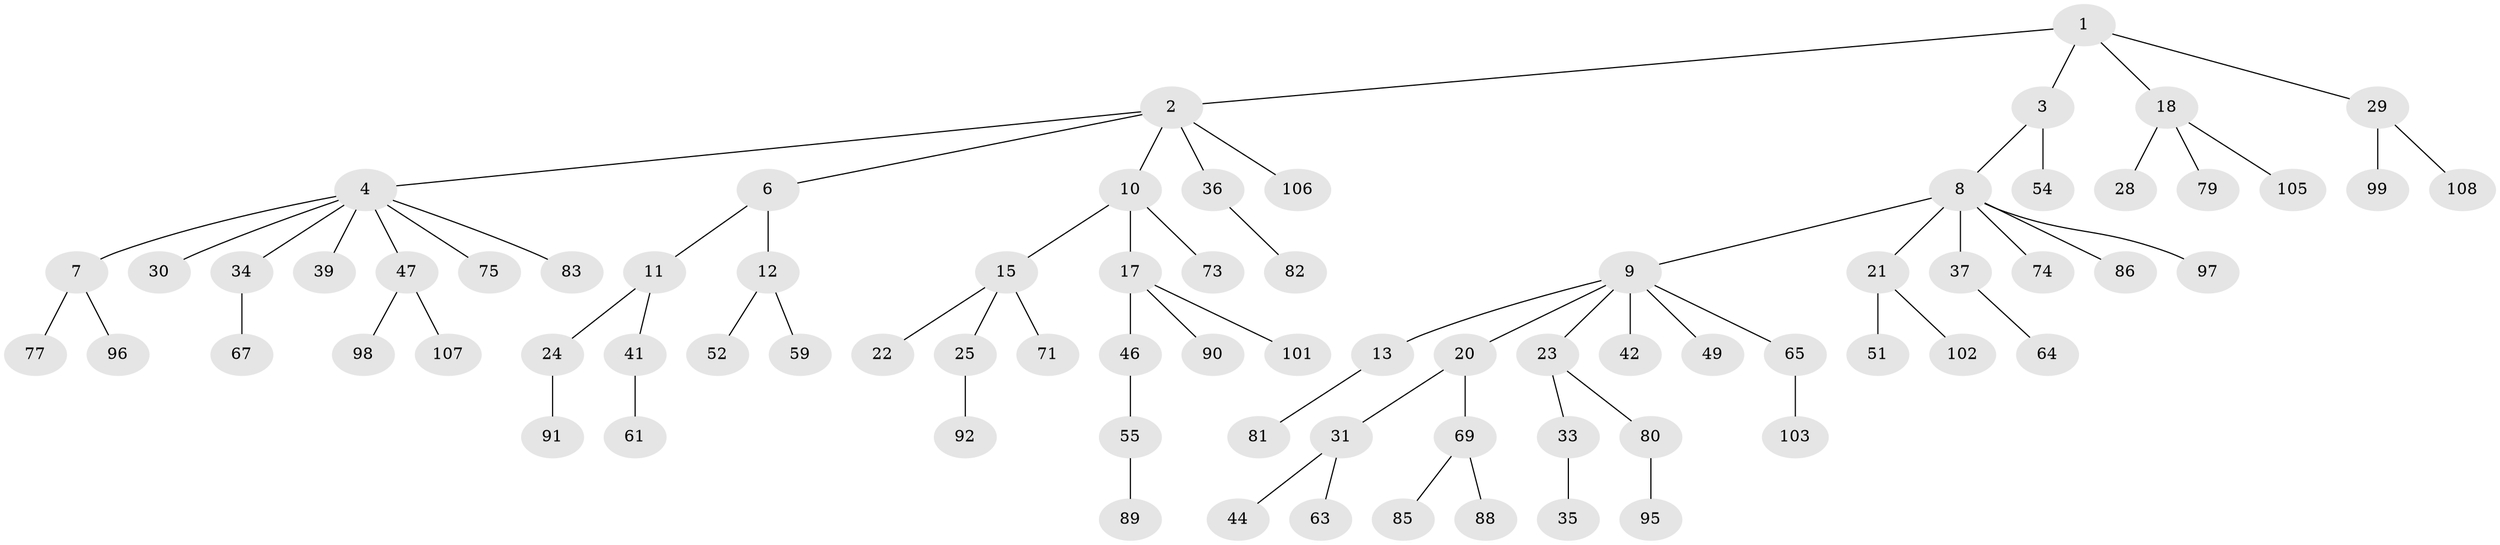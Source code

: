 // original degree distribution, {4: 0.08256880733944955, 6: 0.03669724770642202, 3: 0.12844036697247707, 5: 0.009174311926605505, 2: 0.25688073394495414, 1: 0.48623853211009177}
// Generated by graph-tools (version 1.1) at 2025/42/03/06/25 10:42:02]
// undirected, 77 vertices, 76 edges
graph export_dot {
graph [start="1"]
  node [color=gray90,style=filled];
  1;
  2 [super="+40"];
  3 [super="+14"];
  4 [super="+5"];
  6 [super="+50"];
  7 [super="+60"];
  8 [super="+68"];
  9 [super="+16"];
  10 [super="+87"];
  11;
  12 [super="+19"];
  13;
  15 [super="+38"];
  17 [super="+32"];
  18;
  20;
  21 [super="+48"];
  22;
  23 [super="+27"];
  24 [super="+57"];
  25 [super="+26"];
  28;
  29 [super="+58"];
  30 [super="+45"];
  31 [super="+53"];
  33;
  34 [super="+66"];
  35 [super="+56"];
  36 [super="+94"];
  37;
  39;
  41 [super="+43"];
  42;
  44 [super="+78"];
  46;
  47 [super="+93"];
  49;
  51;
  52 [super="+62"];
  54;
  55 [super="+76"];
  59;
  61;
  63;
  64 [super="+70"];
  65 [super="+84"];
  67;
  69 [super="+72"];
  71;
  73;
  74;
  75;
  77;
  79;
  80;
  81;
  82 [super="+104"];
  83;
  85;
  86;
  88;
  89 [super="+100"];
  90;
  91;
  92;
  95;
  96;
  97;
  98;
  99;
  101;
  102;
  103;
  105;
  106;
  107 [super="+109"];
  108;
  1 -- 2;
  1 -- 3;
  1 -- 18;
  1 -- 29;
  2 -- 4;
  2 -- 6;
  2 -- 10;
  2 -- 36;
  2 -- 106;
  3 -- 8;
  3 -- 54;
  4 -- 30;
  4 -- 34;
  4 -- 39;
  4 -- 47;
  4 -- 75;
  4 -- 83;
  4 -- 7;
  6 -- 11;
  6 -- 12;
  7 -- 77;
  7 -- 96;
  8 -- 9;
  8 -- 21;
  8 -- 37;
  8 -- 74;
  8 -- 97;
  8 -- 86;
  9 -- 13;
  9 -- 23;
  9 -- 42;
  9 -- 65;
  9 -- 20;
  9 -- 49;
  10 -- 15;
  10 -- 17;
  10 -- 73;
  11 -- 24;
  11 -- 41;
  12 -- 59;
  12 -- 52;
  13 -- 81;
  15 -- 22;
  15 -- 25;
  15 -- 71;
  17 -- 101;
  17 -- 90;
  17 -- 46;
  18 -- 28;
  18 -- 79;
  18 -- 105;
  20 -- 31;
  20 -- 69;
  21 -- 51;
  21 -- 102;
  23 -- 33;
  23 -- 80;
  24 -- 91;
  25 -- 92;
  29 -- 99;
  29 -- 108;
  31 -- 44;
  31 -- 63;
  33 -- 35;
  34 -- 67;
  36 -- 82;
  37 -- 64;
  41 -- 61;
  46 -- 55;
  47 -- 98;
  47 -- 107;
  55 -- 89;
  65 -- 103;
  69 -- 88;
  69 -- 85;
  80 -- 95;
}
